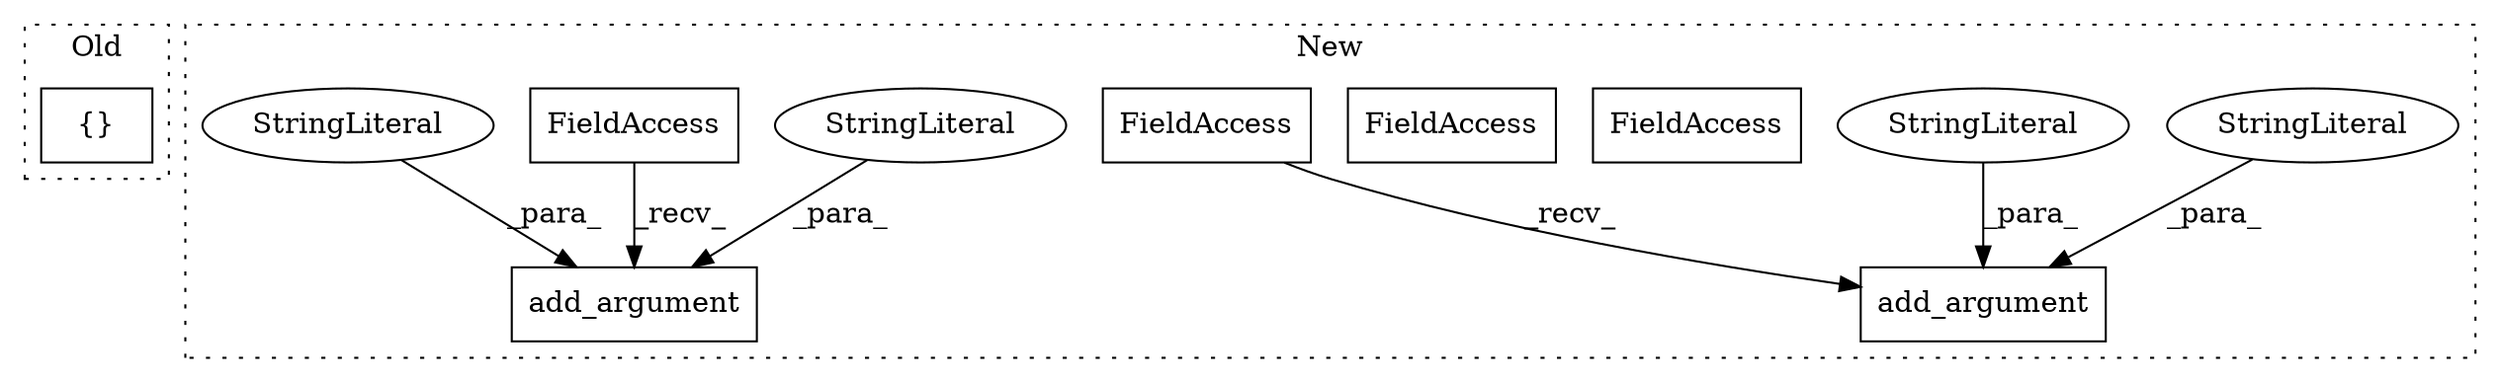 digraph G {
subgraph cluster0 {
1 [label="{}" a="4" s="1218,1281" l="1,1" shape="box"];
label = "Old";
style="dotted";
}
subgraph cluster1 {
2 [label="add_argument" a="32" s="381,454" l="13,1" shape="box"];
3 [label="StringLiteral" a="45" s="415" l="39" shape="ellipse"];
4 [label="StringLiteral" a="45" s="394" l="13" shape="ellipse"];
5 [label="FieldAccess" a="22" s="371" l="9" shape="box"];
6 [label="FieldAccess" a="22" s="935" l="9" shape="box"];
7 [label="add_argument" a="32" s="945,1007" l="13,1" shape="box"];
8 [label="StringLiteral" a="45" s="958" l="12" shape="ellipse"];
9 [label="StringLiteral" a="45" s="978" l="29" shape="ellipse"];
10 [label="FieldAccess" a="22" s="371" l="9" shape="box"];
11 [label="FieldAccess" a="22" s="935" l="9" shape="box"];
label = "New";
style="dotted";
}
3 -> 2 [label="_para_"];
4 -> 2 [label="_para_"];
8 -> 7 [label="_para_"];
9 -> 7 [label="_para_"];
10 -> 2 [label="_recv_"];
11 -> 7 [label="_recv_"];
}